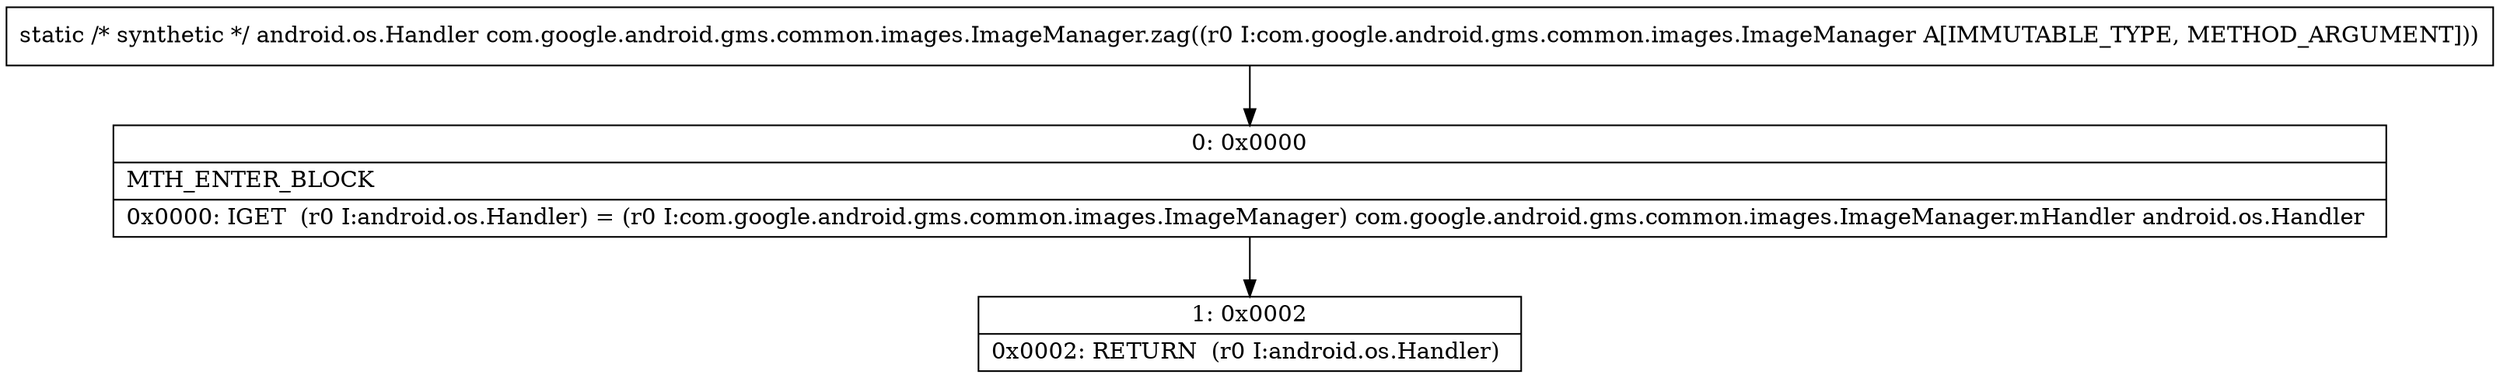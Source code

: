 digraph "CFG forcom.google.android.gms.common.images.ImageManager.zag(Lcom\/google\/android\/gms\/common\/images\/ImageManager;)Landroid\/os\/Handler;" {
Node_0 [shape=record,label="{0\:\ 0x0000|MTH_ENTER_BLOCK\l|0x0000: IGET  (r0 I:android.os.Handler) = (r0 I:com.google.android.gms.common.images.ImageManager) com.google.android.gms.common.images.ImageManager.mHandler android.os.Handler \l}"];
Node_1 [shape=record,label="{1\:\ 0x0002|0x0002: RETURN  (r0 I:android.os.Handler) \l}"];
MethodNode[shape=record,label="{static \/* synthetic *\/ android.os.Handler com.google.android.gms.common.images.ImageManager.zag((r0 I:com.google.android.gms.common.images.ImageManager A[IMMUTABLE_TYPE, METHOD_ARGUMENT])) }"];
MethodNode -> Node_0;
Node_0 -> Node_1;
}

